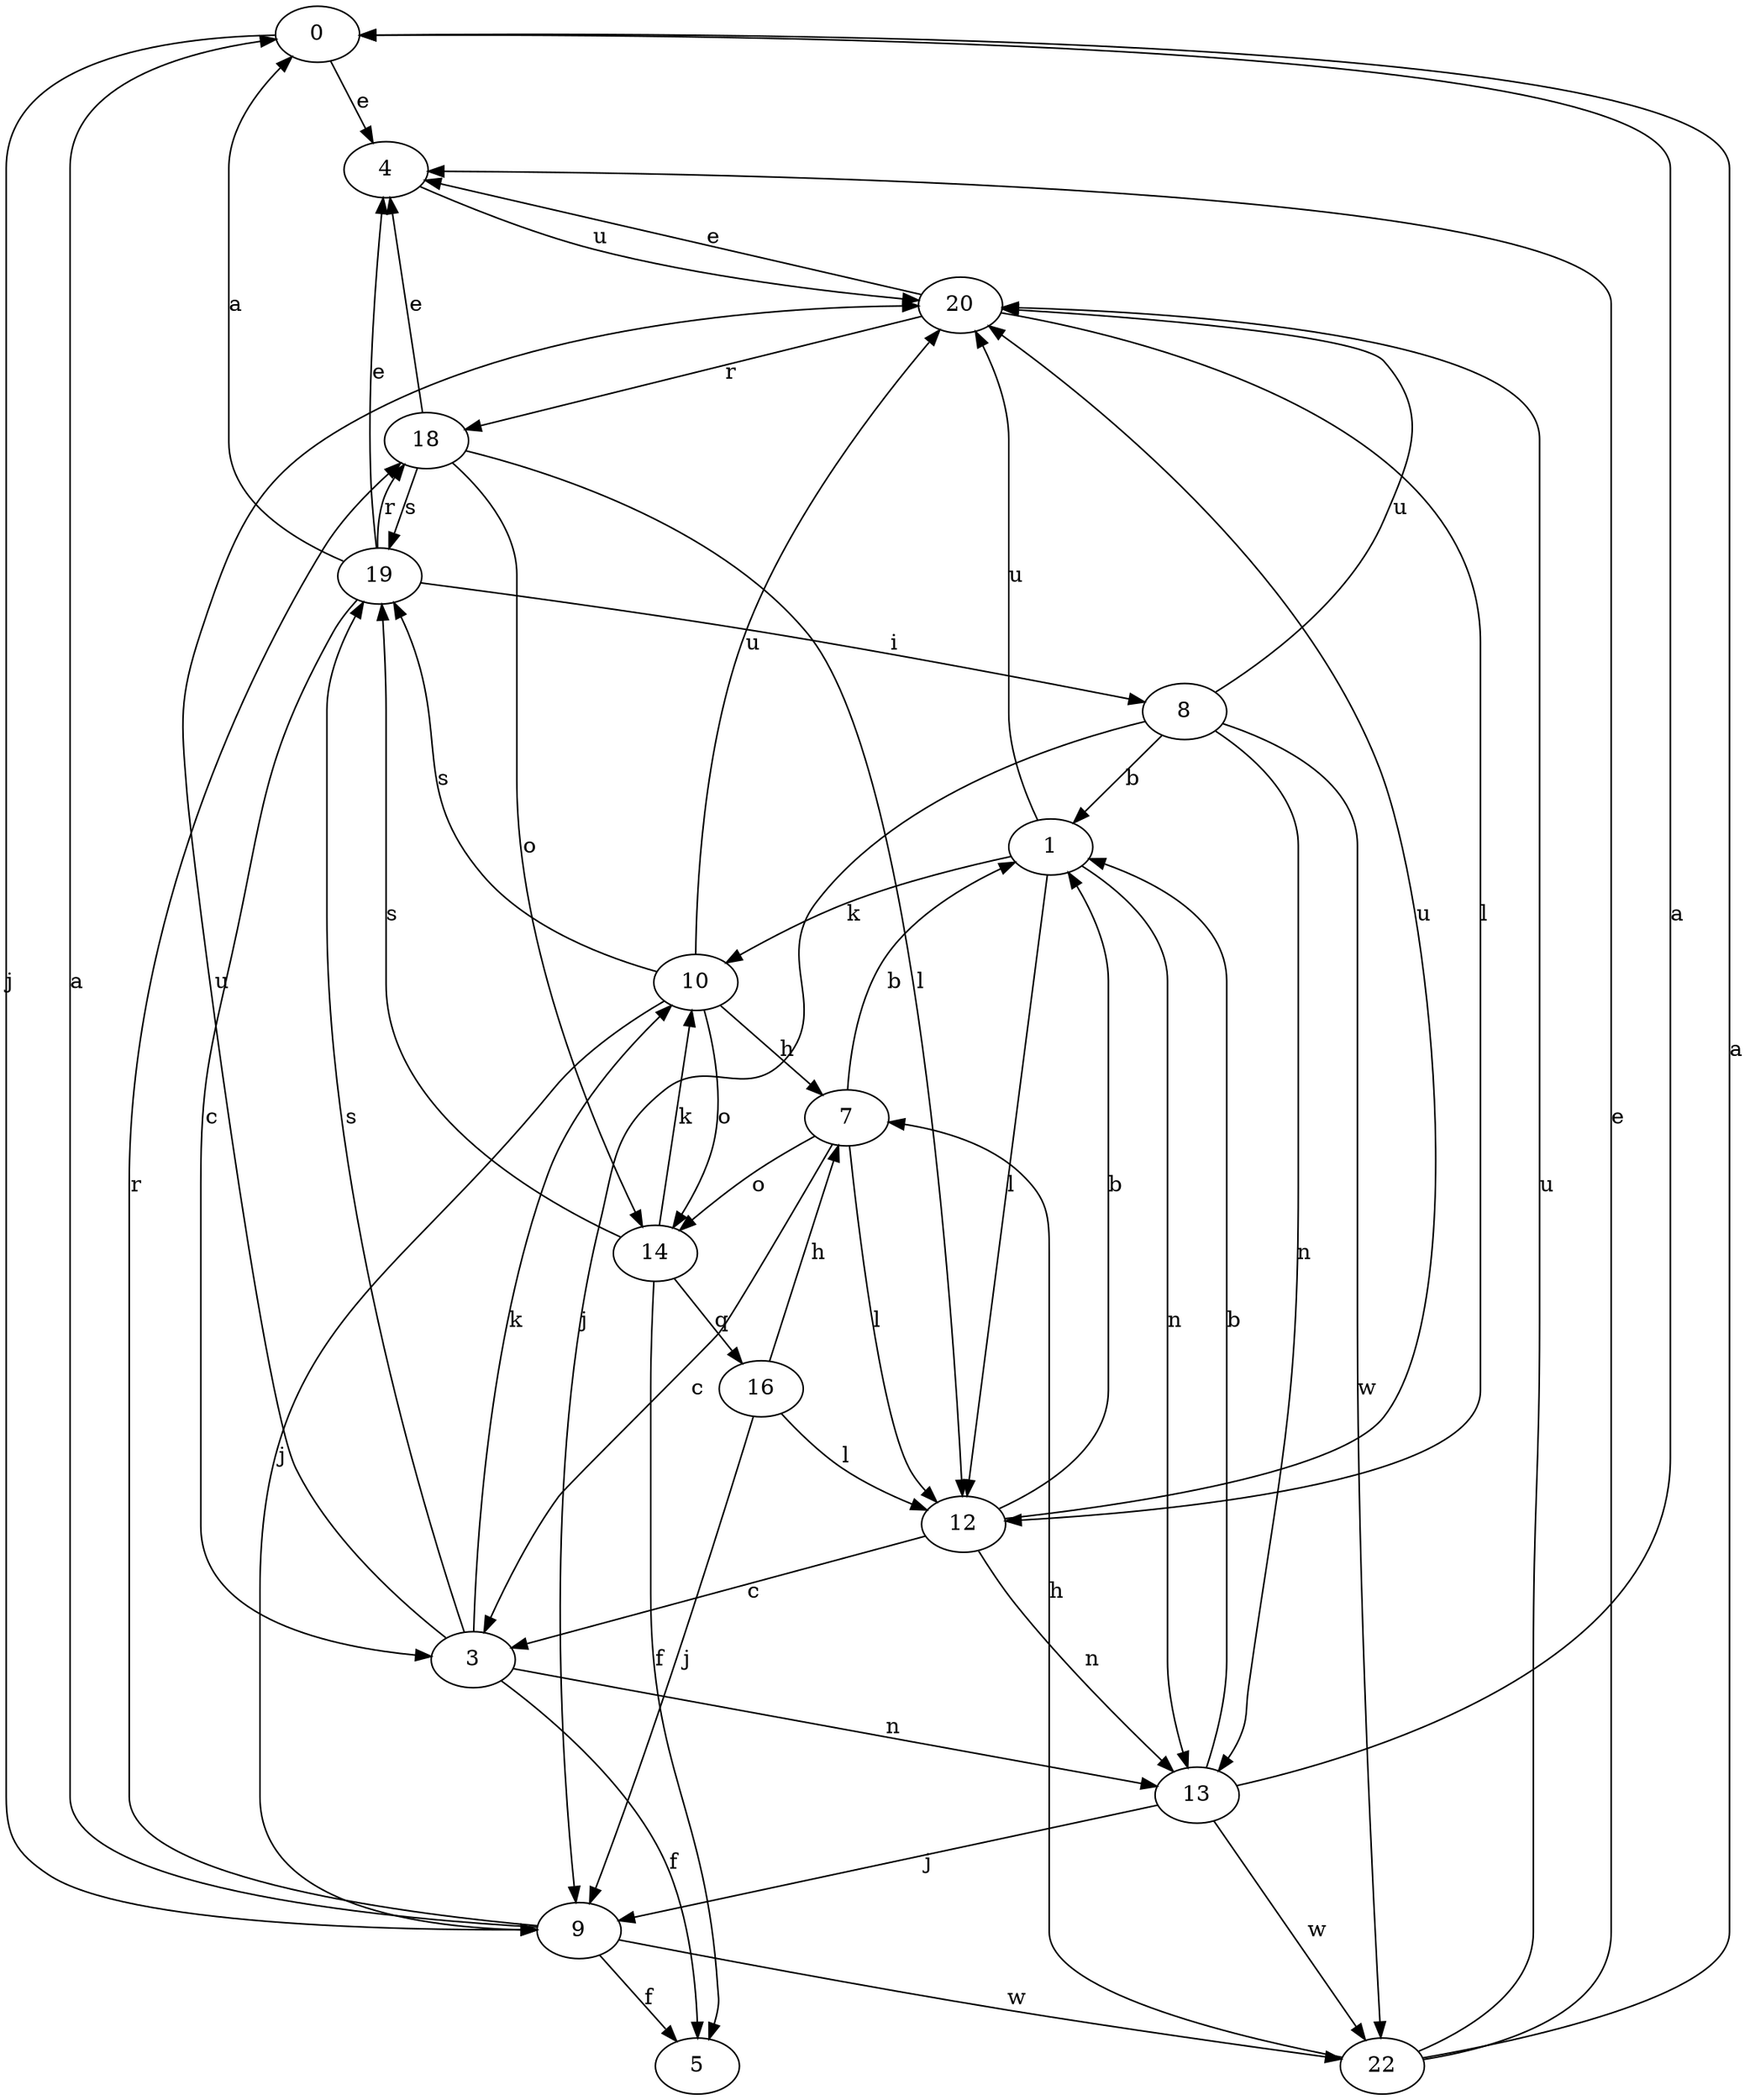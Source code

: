 strict digraph  {
0;
1;
3;
4;
5;
7;
8;
9;
10;
12;
13;
14;
16;
18;
19;
20;
22;
0 -> 4  [label=e];
0 -> 9  [label=j];
1 -> 10  [label=k];
1 -> 12  [label=l];
1 -> 13  [label=n];
1 -> 20  [label=u];
3 -> 5  [label=f];
3 -> 10  [label=k];
3 -> 13  [label=n];
3 -> 19  [label=s];
3 -> 20  [label=u];
4 -> 20  [label=u];
7 -> 1  [label=b];
7 -> 3  [label=c];
7 -> 12  [label=l];
7 -> 14  [label=o];
8 -> 1  [label=b];
8 -> 9  [label=j];
8 -> 13  [label=n];
8 -> 20  [label=u];
8 -> 22  [label=w];
9 -> 0  [label=a];
9 -> 5  [label=f];
9 -> 18  [label=r];
9 -> 22  [label=w];
10 -> 7  [label=h];
10 -> 9  [label=j];
10 -> 14  [label=o];
10 -> 19  [label=s];
10 -> 20  [label=u];
12 -> 1  [label=b];
12 -> 3  [label=c];
12 -> 13  [label=n];
12 -> 20  [label=u];
13 -> 0  [label=a];
13 -> 1  [label=b];
13 -> 9  [label=j];
13 -> 22  [label=w];
14 -> 5  [label=f];
14 -> 10  [label=k];
14 -> 16  [label=q];
14 -> 19  [label=s];
16 -> 7  [label=h];
16 -> 9  [label=j];
16 -> 12  [label=l];
18 -> 4  [label=e];
18 -> 12  [label=l];
18 -> 14  [label=o];
18 -> 19  [label=s];
19 -> 0  [label=a];
19 -> 3  [label=c];
19 -> 4  [label=e];
19 -> 8  [label=i];
19 -> 18  [label=r];
20 -> 4  [label=e];
20 -> 12  [label=l];
20 -> 18  [label=r];
22 -> 0  [label=a];
22 -> 4  [label=e];
22 -> 7  [label=h];
22 -> 20  [label=u];
}
